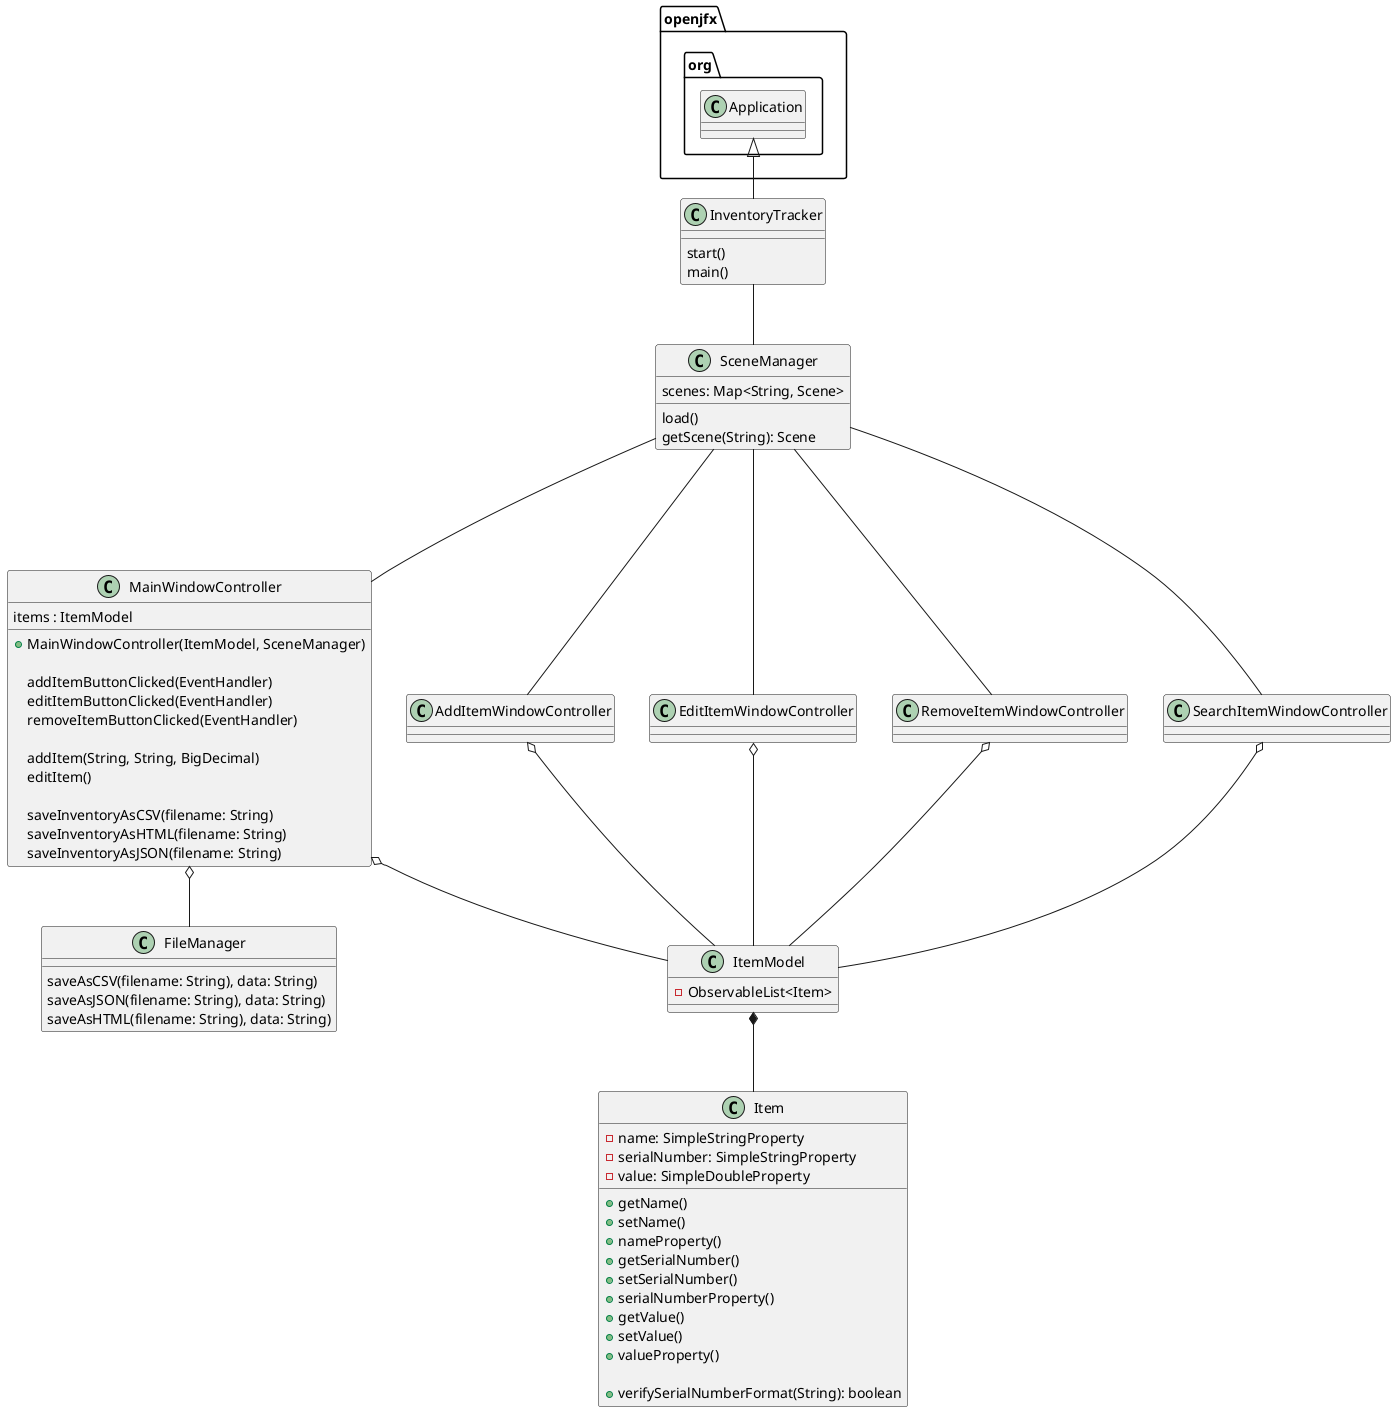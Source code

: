 @startuml
'https://plantuml.com/sequence-diagram

class InventoryTracker {
    start()
    main()
}

class SceneManager {
    scenes: Map<String, Scene>

    load()
    getScene(String): Scene
}

class MainWindowController {
    items : ItemModel

    + MainWindowController(ItemModel, SceneManager)

    addItemButtonClicked(EventHandler)
    editItemButtonClicked(EventHandler)
    removeItemButtonClicked(EventHandler)

    addItem(String, String, BigDecimal)
    editItem()

    saveInventoryAsCSV(filename: String)
    saveInventoryAsHTML(filename: String)
    saveInventoryAsJSON(filename: String)
}

class AddItemWindowController {
}

class EditItemWindowController {
}

class RemoveItemWindowController {
}

class SearchItemWindowController {
}

class ItemModel {
    - ObservableList<Item>
}

class Item {
    - name: SimpleStringProperty
    - serialNumber: SimpleStringProperty
    - value: SimpleDoubleProperty

    + getName()
    + setName()
    + nameProperty()
    + getSerialNumber()
    + setSerialNumber()
    + serialNumberProperty()
    + getValue()
    + setValue()
    + valueProperty()

    + verifySerialNumberFormat(String): boolean
}

class FileManager {
    saveAsCSV(filename: String), data: String)
    saveAsJSON(filename: String), data: String)
    saveAsHTML(filename: String), data: String)
}


openjfx.org.Application <|-- InventoryTracker
InventoryTracker -- SceneManager
SceneManager --- MainWindowController
SceneManager --- AddItemWindowController
SceneManager --- EditItemWindowController
SceneManager --- RemoveItemWindowController
SceneManager --- SearchItemWindowController
MainWindowController o-- FileManager
MainWindowController o-- ItemModel
AddItemWindowController o-- ItemModel
EditItemWindowController o-- ItemModel
RemoveItemWindowController o-- ItemModel
SearchItemWindowController o-- ItemModel

ItemModel *-- Item


@enduml